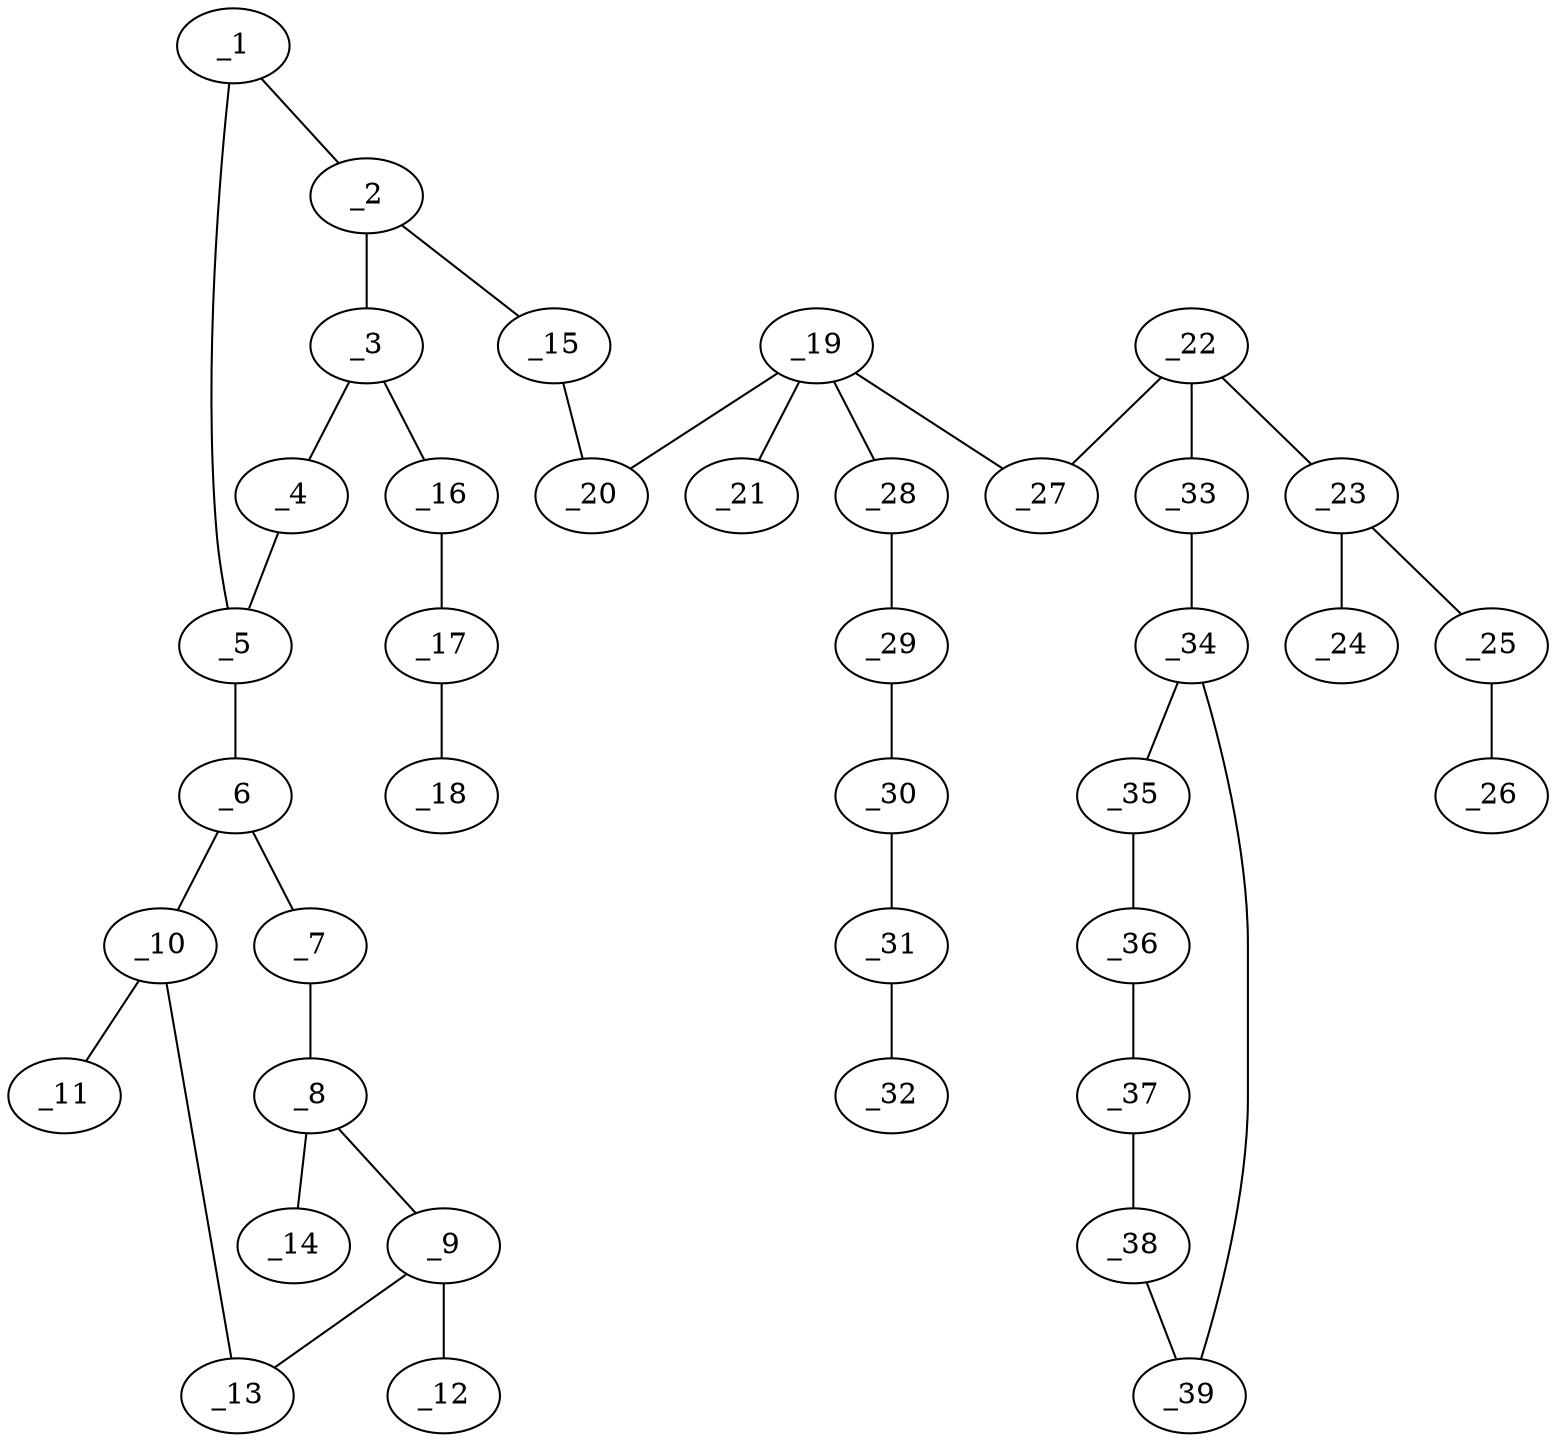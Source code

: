 graph molid682692 {
	_1	 [charge=0,
		chem=2,
		symbol="O  ",
		x="9.0147",
		y="-0.0474"];
	_2	 [charge=0,
		chem=1,
		symbol="C  ",
		x="9.3237",
		y="0.9037"];
	_1 -- _2	 [valence=1];
	_5	 [charge=0,
		chem=1,
		symbol="C  ",
		x="9.8237",
		y="-0.6352"];
	_1 -- _5	 [valence=1];
	_3	 [charge=0,
		chem=1,
		symbol="C  ",
		x="10.3237",
		y="0.9037"];
	_2 -- _3	 [valence=1];
	_15	 [charge=0,
		chem=1,
		symbol="C  ",
		x="8.736",
		y="1.7127"];
	_2 -- _15	 [valence=1];
	_4	 [charge=0,
		chem=1,
		symbol="C  ",
		x="10.6328",
		y="-0.0474"];
	_3 -- _4	 [valence=1];
	_16	 [charge=0,
		chem=4,
		symbol="N  ",
		x="10.9115",
		y="1.7127"];
	_3 -- _16	 [valence=1];
	_4 -- _5	 [valence=1];
	_6	 [charge=0,
		chem=4,
		symbol="N  ",
		x="9.8237",
		y="-1.6352"];
	_5 -- _6	 [valence=1];
	_7	 [charge=0,
		chem=1,
		symbol="C  ",
		x="10.6898",
		y="-2.1352"];
	_6 -- _7	 [valence=1];
	_10	 [charge=0,
		chem=1,
		symbol="C  ",
		x="8.9577",
		y="-2.1352"];
	_6 -- _10	 [valence=1];
	_8	 [charge=0,
		chem=1,
		symbol="C  ",
		x="10.6897",
		y="-3.1352"];
	_7 -- _8	 [valence=2];
	_9	 [charge=0,
		chem=1,
		symbol="C  ",
		x="9.8237",
		y="-3.6352"];
	_8 -- _9	 [valence=1];
	_14	 [charge=0,
		chem=1,
		symbol="C  ",
		x="11.5558",
		y="-3.6352"];
	_8 -- _14	 [valence=1];
	_12	 [charge=0,
		chem=2,
		symbol="O  ",
		x="9.8237",
		y="-4.6352"];
	_9 -- _12	 [valence=2];
	_13	 [charge=0,
		chem=4,
		symbol="N  ",
		x="8.9577",
		y="-3.1352"];
	_9 -- _13	 [valence=1];
	_11	 [charge=0,
		chem=2,
		symbol="O  ",
		x="8.0917",
		y="-1.6352"];
	_10 -- _11	 [valence=2];
	_10 -- _13	 [valence=1];
	_20	 [charge=0,
		chem=2,
		symbol="O  ",
		x="7.7414",
		y="1.6082"];
	_15 -- _20	 [valence=1];
	_17	 [charge=1,
		chem=4,
		symbol="N  ",
		x="11.906",
		y="1.6081"];
	_16 -- _17	 [valence=2];
	_18	 [charge="-1",
		chem=4,
		symbol="N  ",
		x="12.9006",
		y="1.5036"];
	_17 -- _18	 [valence=2];
	_19	 [charge=0,
		chem=6,
		symbol="P  ",
		x="7.1537",
		y="2.4172"];
	_19 -- _20	 [valence=1];
	_21	 [charge=0,
		chem=2,
		symbol="O  ",
		x="7.9627",
		y="3.005"];
	_19 -- _21	 [valence=2];
	_27	 [charge=0,
		chem=4,
		symbol="N  ",
		x="6.5659",
		y="3.2262"];
	_19 -- _27	 [valence=1];
	_28	 [charge=0,
		chem=2,
		symbol="O  ",
		x="6.3446",
		y="1.8294"];
	_19 -- _28	 [valence=1];
	_22	 [charge=0,
		chem=1,
		symbol="C  ",
		x="5.5713",
		y="3.1217"];
	_23	 [charge=0,
		chem=1,
		symbol="C  ",
		x="5.1646",
		y="2.2081"];
	_22 -- _23	 [valence=1];
	_22 -- _27	 [valence=1];
	_33	 [charge=0,
		chem=1,
		symbol="C  ",
		x="4.9836",
		y="3.9307"];
	_22 -- _33	 [valence=1];
	_24	 [charge=0,
		chem=2,
		symbol="O  ",
		x="5.7524",
		y="1.3991"];
	_23 -- _24	 [valence=2];
	_25	 [charge=0,
		chem=2,
		symbol="O  ",
		x="4.1701",
		y="2.1036"];
	_23 -- _25	 [valence=1];
	_26	 [charge=0,
		chem=1,
		symbol="C  ",
		x="3.7633",
		y="1.1901"];
	_25 -- _26	 [valence=1];
	_29	 [charge=0,
		chem=1,
		symbol="C  ",
		x="6.4492",
		y="0.8349"];
	_28 -- _29	 [valence=1];
	_30	 [charge=0,
		chem=1,
		symbol="C  ",
		x="5.6401",
		y="0.2471"];
	_29 -- _30	 [valence=1];
	_31	 [charge=0,
		chem=1,
		symbol="C  ",
		x="5.7447",
		y="-0.7474"];
	_30 -- _31	 [valence=1];
	_32	 [charge=0,
		chem=4,
		symbol="N  ",
		x="5.8492",
		y="-1.742"];
	_31 -- _32	 [valence=3];
	_34	 [charge=0,
		chem=1,
		symbol="C  ",
		x="3.989",
		y="3.8262"];
	_33 -- _34	 [valence=1];
	_35	 [charge=0,
		chem=1,
		symbol="C  ",
		x="3.4013",
		y="4.6352"];
	_34 -- _35	 [valence=1];
	_39	 [charge=0,
		chem=1,
		symbol="C  ",
		x="3.5823",
		y="2.9126"];
	_34 -- _39	 [valence=2];
	_36	 [charge=0,
		chem=1,
		symbol="C  ",
		x="2.4067",
		y="4.5307"];
	_35 -- _36	 [valence=2];
	_37	 [charge=0,
		chem=1,
		symbol="C  ",
		x=2,
		y="3.6171"];
	_36 -- _37	 [valence=1];
	_38	 [charge=0,
		chem=1,
		symbol="C  ",
		x="2.5878",
		y="2.8081"];
	_37 -- _38	 [valence=2];
	_38 -- _39	 [valence=1];
}
